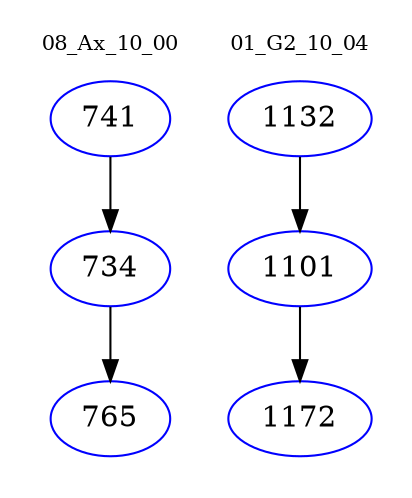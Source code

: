 digraph{
subgraph cluster_0 {
color = white
label = "08_Ax_10_00";
fontsize=10;
T0_741 [label="741", color="blue"]
T0_741 -> T0_734 [color="black"]
T0_734 [label="734", color="blue"]
T0_734 -> T0_765 [color="black"]
T0_765 [label="765", color="blue"]
}
subgraph cluster_1 {
color = white
label = "01_G2_10_04";
fontsize=10;
T1_1132 [label="1132", color="blue"]
T1_1132 -> T1_1101 [color="black"]
T1_1101 [label="1101", color="blue"]
T1_1101 -> T1_1172 [color="black"]
T1_1172 [label="1172", color="blue"]
}
}

